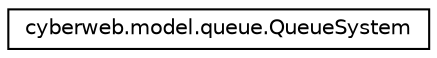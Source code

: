 digraph G
{
  edge [fontname="Helvetica",fontsize="10",labelfontname="Helvetica",labelfontsize="10"];
  node [fontname="Helvetica",fontsize="10",shape=record];
  rankdir="LR";
  Node1 [label="cyberweb.model.queue.QueueSystem",height=0.2,width=0.4,color="black", fillcolor="white", style="filled",URL="$classcyberweb_1_1model_1_1queue_1_1_queue_system.html"];
}
